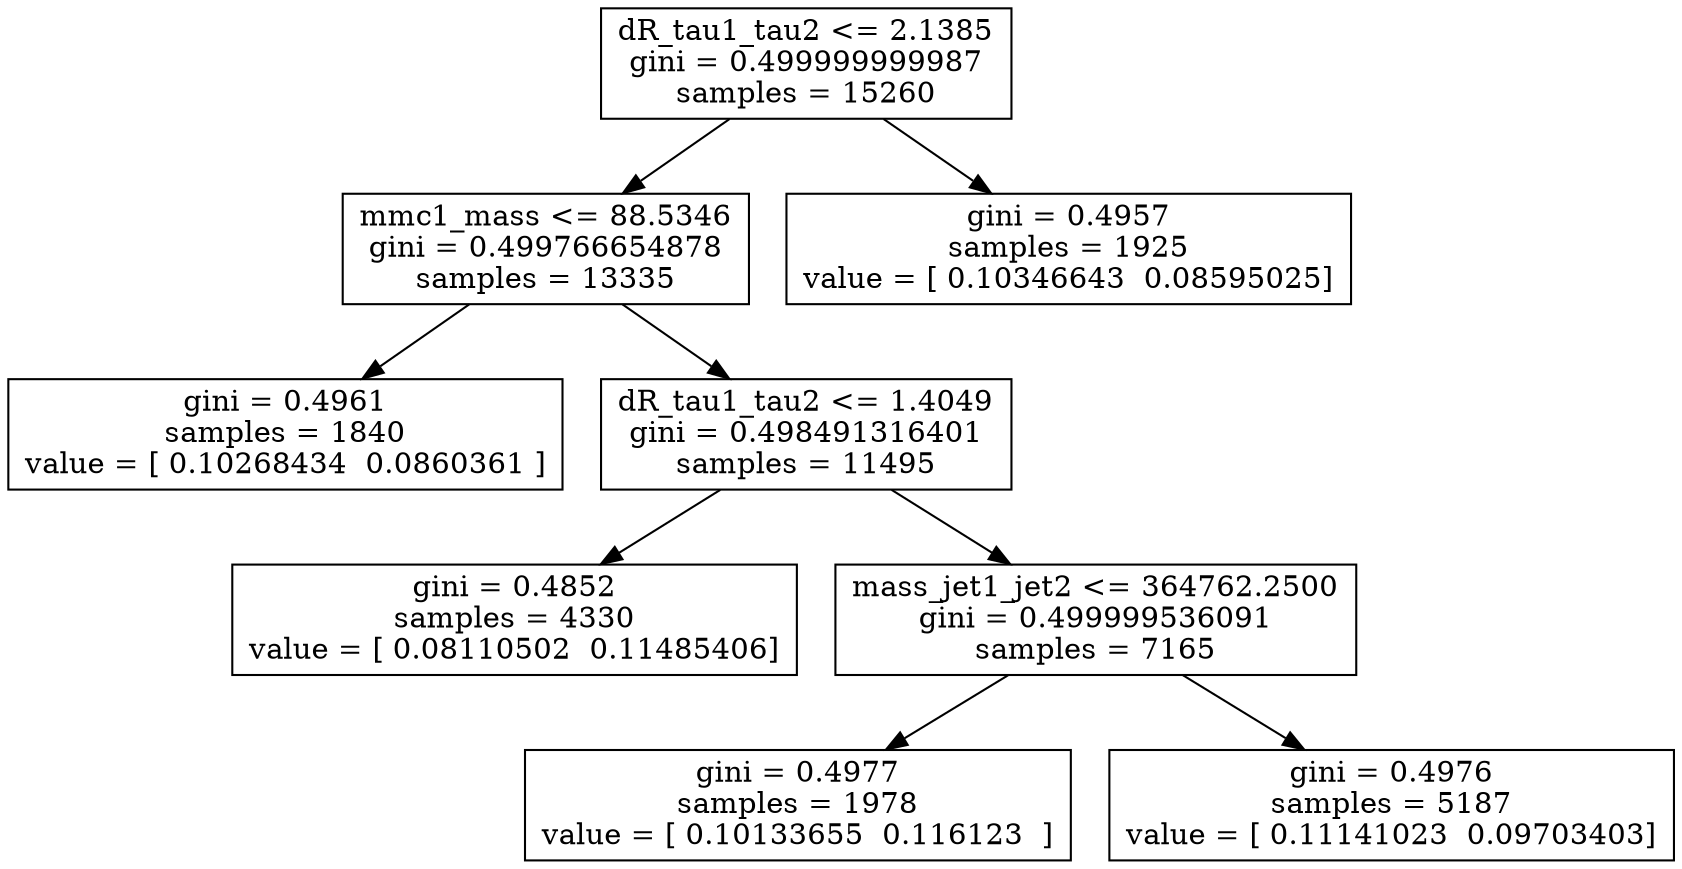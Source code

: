 digraph Tree {
0 [label="dR_tau1_tau2 <= 2.1385\ngini = 0.499999999987\nsamples = 15260", shape="box"] ;
1 [label="mmc1_mass <= 88.5346\ngini = 0.499766654878\nsamples = 13335", shape="box"] ;
0 -> 1 ;
2 [label="gini = 0.4961\nsamples = 1840\nvalue = [ 0.10268434  0.0860361 ]", shape="box"] ;
1 -> 2 ;
3 [label="dR_tau1_tau2 <= 1.4049\ngini = 0.498491316401\nsamples = 11495", shape="box"] ;
1 -> 3 ;
4 [label="gini = 0.4852\nsamples = 4330\nvalue = [ 0.08110502  0.11485406]", shape="box"] ;
3 -> 4 ;
5 [label="mass_jet1_jet2 <= 364762.2500\ngini = 0.499999536091\nsamples = 7165", shape="box"] ;
3 -> 5 ;
6 [label="gini = 0.4977\nsamples = 1978\nvalue = [ 0.10133655  0.116123  ]", shape="box"] ;
5 -> 6 ;
7 [label="gini = 0.4976\nsamples = 5187\nvalue = [ 0.11141023  0.09703403]", shape="box"] ;
5 -> 7 ;
8 [label="gini = 0.4957\nsamples = 1925\nvalue = [ 0.10346643  0.08595025]", shape="box"] ;
0 -> 8 ;
}